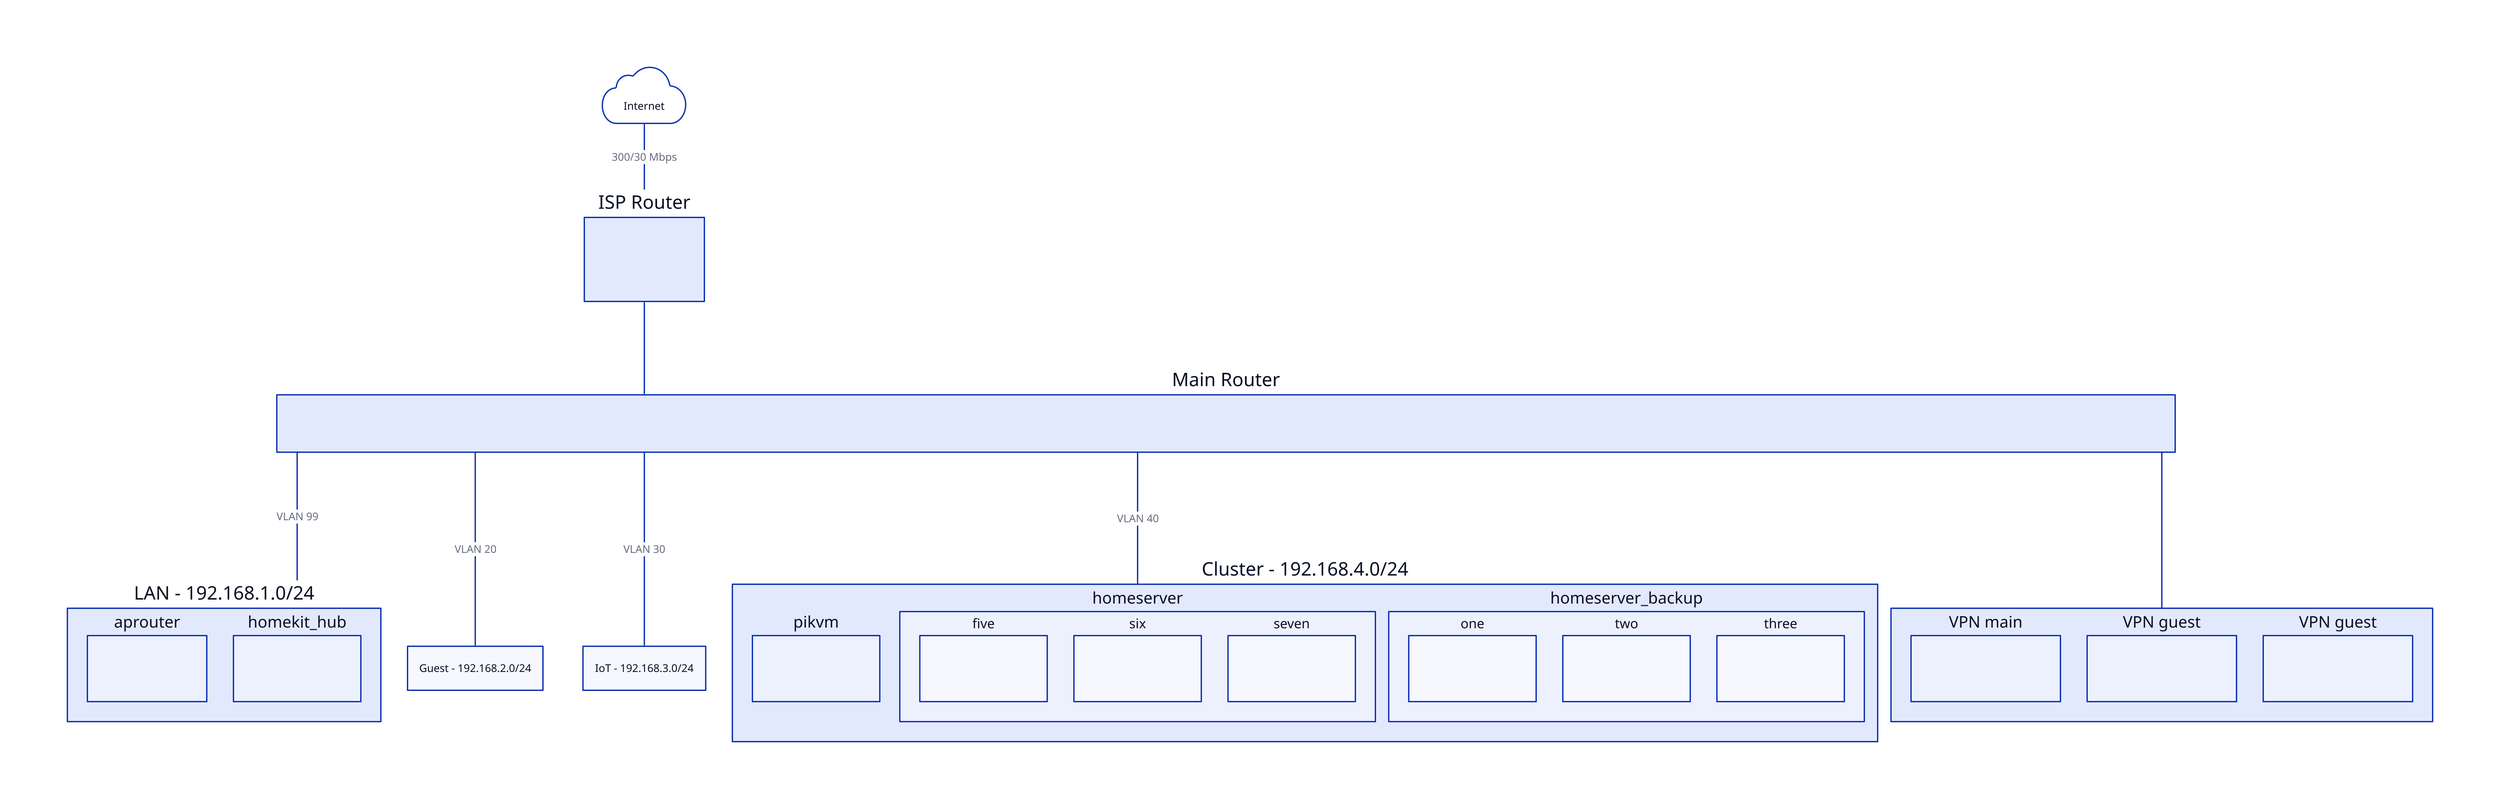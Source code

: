 vars: {
  d2-config: {
    layout-engine: elk
    theme-id: 200
  }
}
direction: down

classes: {
  *: {
    label: ""
    shape: rectangle
    style: {
      border-radius: 10
    }
  }
}

internet: {
  shape: cloud
  label: "Internet"
}

isp_router: {
  label: "ISP Router"
  explanation: |md
    ### 192.168.240.1
    - DDNS
  |
}

mainrouter: {
  label: "Main Router"
  explanation: |md
    ### 192.168.240.99
  |
}

vlan_lan: {
  label: "LAN - 192.168.1.0/24"
}

vlan_guest: {
  label: "Guest - 192.168.2.0/24"
}

vlan_iot: {
  label: "IoT - 192.168.3.0/24"
}

vlan_cluster: {
  label: "Cluster - 192.168.4.0/24"
}

vpn: {
  label: ""
}

vpn.main: {
  label: "VPN main"
  explanation: |md
    ## 192.168.69.0/24
  |
}

vpn.guest: {
  label: "VPN guest"
  explanation: |md
    ## 192.168.70.0/24
  |
}

vpn.family: {
  label: "VPN guest"
  explanation: |md
    ## 192.168.71.0/24
  |
}

vlan_lan.aprouter: {
  explanation: |md
    ## 192.168.1.3
  |
}

vlan_lan.homekit_hub: {
  explanation: |md
    ## 192.168.1.10
  |
}

vlan_cluster.pikvm: {
  explanation: |md
    ## 192.168.4.31
  |
}

vlan_cluster.homeserver.five: {
  explanation: |md
    ## 192.168.4.15
  |
}

vlan_cluster.homeserver.six: {
  explanation: |md
    ## 192.168.4.16
  |
}

vlan_cluster.homeserver.seven: {
  explanation: |md
    ## 192.168.4.17
  |
}

vlan_cluster.homeserver_backup.one: {
  explanation: |md
    ## 192.168.4.21
  |
}

vlan_cluster.homeserver_backup.two: {
  explanation: |md
    ## 192.168.4.22
  |
}

vlan_cluster.homeserver_backup.three: {
  explanation: |md
    ## 192.168.4.23
  |
}

internet -- isp_router: "300/30 Mbps"
isp_router -- mainrouter
mainrouter -- vlan_lan: "VLAN 99"
mainrouter -- vlan_guest: "VLAN 20"
mainrouter -- vlan_iot: "VLAN 30"
mainrouter -- vlan_cluster: "VLAN 40"
mainrouter -- vpn
